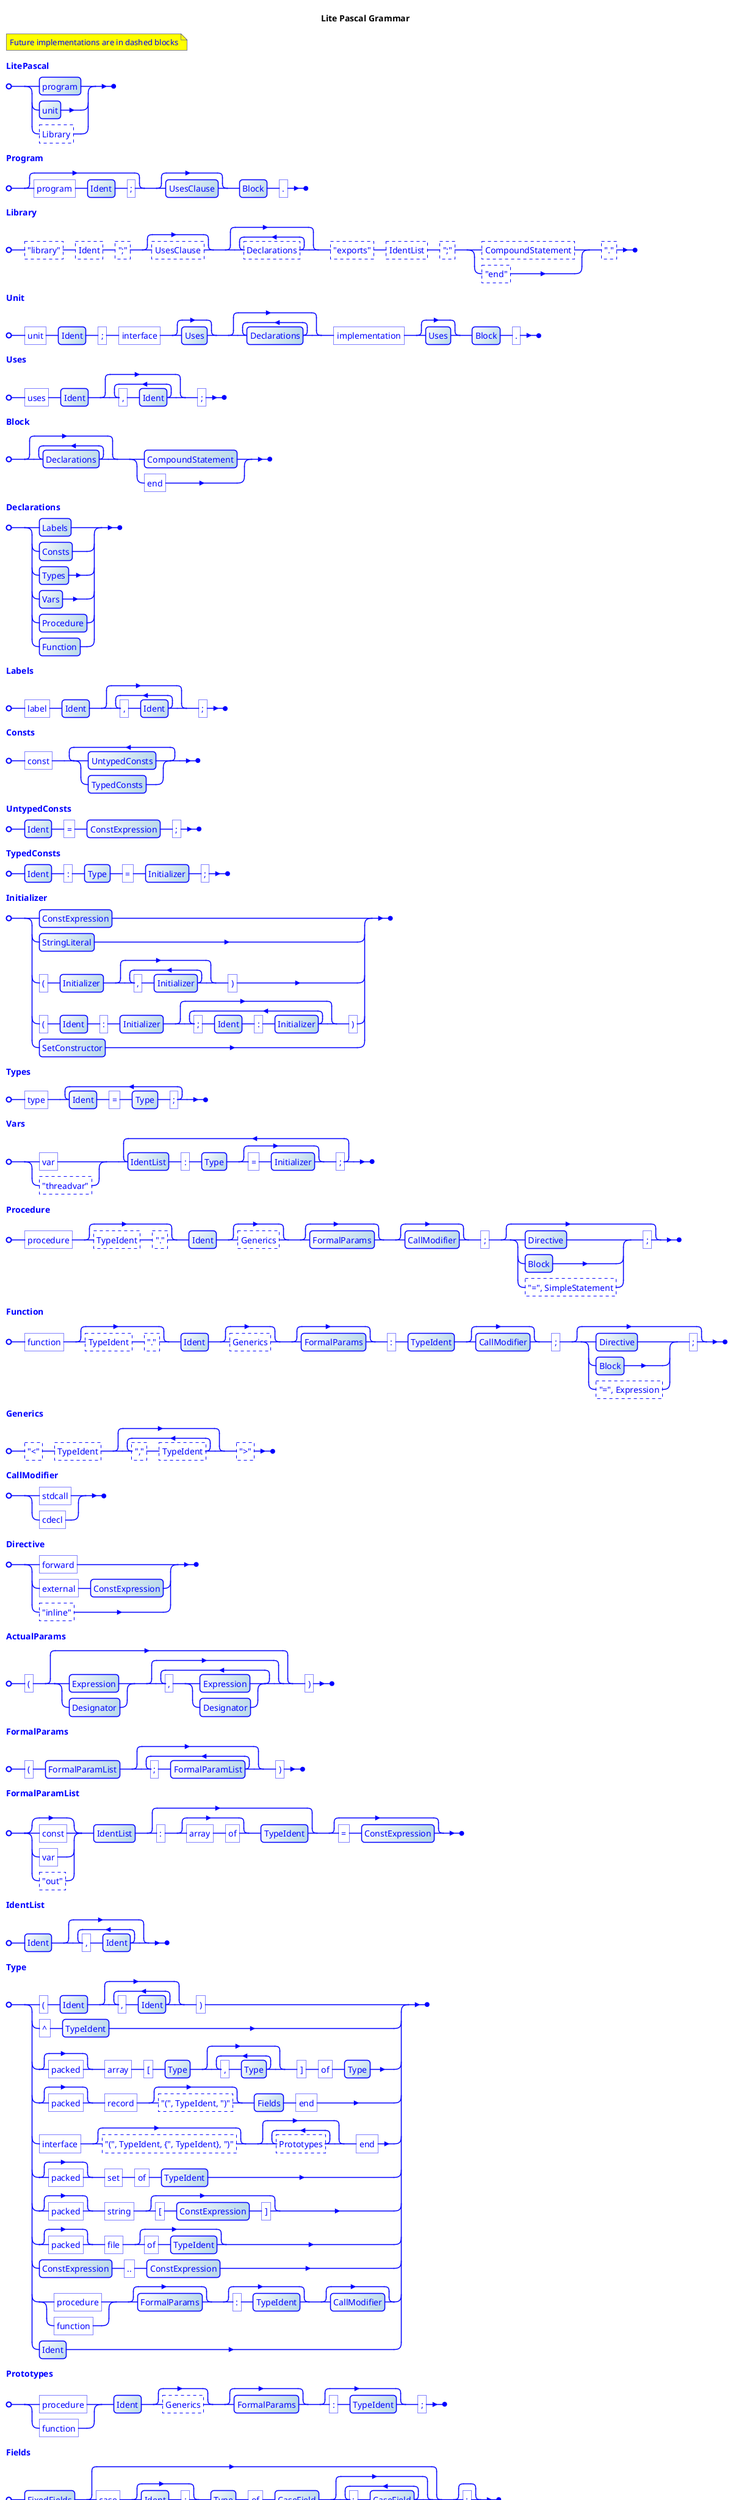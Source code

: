 @startebnf
title Lite Pascal Grammar 
(*Future implementations are in dashed blocks*)

LitePascal = program | unit | ?Library?;

Program = ["program", Ident, ";"], [UsesClause], Block, ".";
 
Library = ?"library"?, ?Ident?, ?";"?, [?UsesClause?], {?Declarations?}, ?"exports"?, ?IdentList?, ?";"?, (?CompoundStatement? | ?"end"?), ?"."?;
 
Unit = "unit", Ident, ";", "interface", [Uses], {Declarations}, 
       "implementation", [Uses], Block, ".";
                
Uses = "uses", Ident, {",", Ident}, ";";

Block = {Declarations}, (CompoundStatement | "end");

Declarations = Labels | Consts | Types | Vars | Procedure | Function;
                                    
Labels = "label", Ident, {",", Ident}, ";";               
             
Consts = "const", {UntypedConsts | TypedConsts}-;

UntypedConsts = Ident, "=", ConstExpression, ";";
                                 
TypedConsts = Ident, ":", Type, "=", Initializer, ";";

Initializer = ConstExpression | StringLiteral |
              "(", Initializer, {",", Initializer}, ")" |
              "(", Ident, ":", Initializer, {";", Ident, ":", Initializer}, ")" |
              SetConstructor;                     

Types = "type", {Ident, "=", Type, ";"}-;

Vars = ("var" | ?"threadvar"?), {IdentList, ":", Type, ["=", Initializer], ";"}-;

Procedure = "procedure", [?TypeIdent?, ?"."?], Ident, [?Generics?], [FormalParams], [CallModifier], ";", [(Directive | Block | ?"=", SimpleStatement?), ";"];

Function = "function", [?TypeIdent?, ?"."?], Ident, [?Generics?], [FormalParams], ":", TypeIdent, [CallModifier], ";", [(Directive | Block | ?"=", Expression?), ";"];

Generics = ?"<"?, ?TypeIdent?, {?","?, ?TypeIdent?}, ?">"?;


CallModifier = "stdcall" | "cdecl";

Directive = "forward" | "external", ConstExpression | ?"inline"?;

ActualParams = "(", [(Expression | Designator), {",", (Expression | Designator)}], ")";

FormalParams = "(", FormalParamList, {";", FormalParamList}, ")";
              
FormalParamList = ["const" | "var" | ?"out"?], IdentList, [":", ["array", "of"], TypeIdent], ["=", ConstExpression];             

IdentList = Ident, {",", Ident};

Type = "(", Ident, {",", Ident}, ")" | "^", TypeIdent |
       ["packed"], "array", "[", Type, {",", Type}, "]", "of", Type |
       ["packed"], "record", [?"(", TypeIdent, ")"?], Fields, "end" |
       "interface", [?"(", TypeIdent, {", TypeIdent}, ")"?], {?Prototypes?}, "end" |
       ["packed"], "set", "of", TypeIdent |
       ["packed"], "string", ["[", ConstExpression, "]"] |
       ["packed"], "file", ["of", TypeIdent] |
       ConstExpression, "..", ConstExpression |
       ("procedure" | "function"), [FormalParams], [":", TypeIdent], [CallModifier] |
       Ident;
       
Prototypes = ("procedure" | "function"), Ident, [?Generics?], [FormalParams], [":", TypeIdent], ";";

Fields = FixedFields, ["case", [Ident, ":"], Type, "of", CaseField, {";", CaseField}], [";"];       
 
CaseField = CaseLabel, {",", CaseLabel}, ":", "(", Fields, ")";

CaseLabel = ConstExpression, ["..", ConstExpression];

FixedFields = IdentList, ":", Type, {";", IdentList, ":", Type};       
       
TypeIdent = "string" | "file" | Ident, [?Generics?];       

Designator = (Ident | TypeIdent, "(", Expression, ")"), {Selector};

Selector = "^" | "[", Expression, {",", Expression}, "]" | ".", Ident | ActualParams;

Statement = Ident, ":" | SimpleStatement | CompoundStatement | If | Case | While | Repeat | For | Goto | With;                                    

SimpleStatement = Designator, [(":="|?"+="?|?"-="?|?"*="?|?"/="?), Expression];

StatementList = Statement, {";", Statement};

CompoundStatement = "begin", StatementList, "end";

If = "if", Expression, "then", Statement, ["else", Statement];

Case = "case", Expression, "of", CaseElement, {";", CaseElement}, [";"], ["else", StatementList], [";"], "end";
                    
While = "while", Expression, "do", Statement;

Repeat = "repeat", StatementList, "until", Expression;

For = "for", [?"var"?], Ident, ":=", Expression, ("to" | "downto"), Expression, "do", Statement;

Goto = "goto", Ident;

With = "with", Designator, {",", Designator}, "do", Statement;                    
 
CaseElement = CaseLabel, {",", CaseLabel}, ":", Statement;

ConstExpression = Expression;

Expression = SimpleExpression, [("="|"<>"|"<"|"<="|">"|">="|"in"|?"is"?|?"as"?), SimpleExpression];

SimpleExpression = ["+"|"-"], Term ,{("+"|"-"|"or"|"xor"), Term} | 
                   ?"if"?, ?Expression?, ?"then"?, ?Expression?, ?"else"?, ?Expression?;

Term = Factor, {("*"|"/"|"div"|"mod"|"shl"|"shr"|"and"), Factor};

Factor = ["@"], Designator | Number | CharLiteral | StringLiteral | 
         "(", Expression, ")" | "not", Factor | SetConstructor | "nil";
         
SetConstructor = "[", [Expression, ["..", Expression], {",", Expression, ["..", Expression]}], "]";         

Ident = (Letter | "_"), {Letter | "_" | Digit};

Number = "$", {HexDigit}- | {Digit}-, [".", {Digit}-], ["e", ["+" | "-"], {Digit}-];

CharLiteral = "'", (Character | "'", "'"), "'" | "#", Number | ?"^", Letter?;

StringLiteral = "'", {Character | "'", "'"}, "'" | ?"#", Number? | ?"^", Letter? | StringLiteral;
<style>
 element {
   ebnf {
     LineColor blue
     Fontcolor blue
     Backgroundcolor #FEFEFE/#B6D8EB
     note {Backgroundcolor yellow}
   }
 }
</style>
@endebnf
